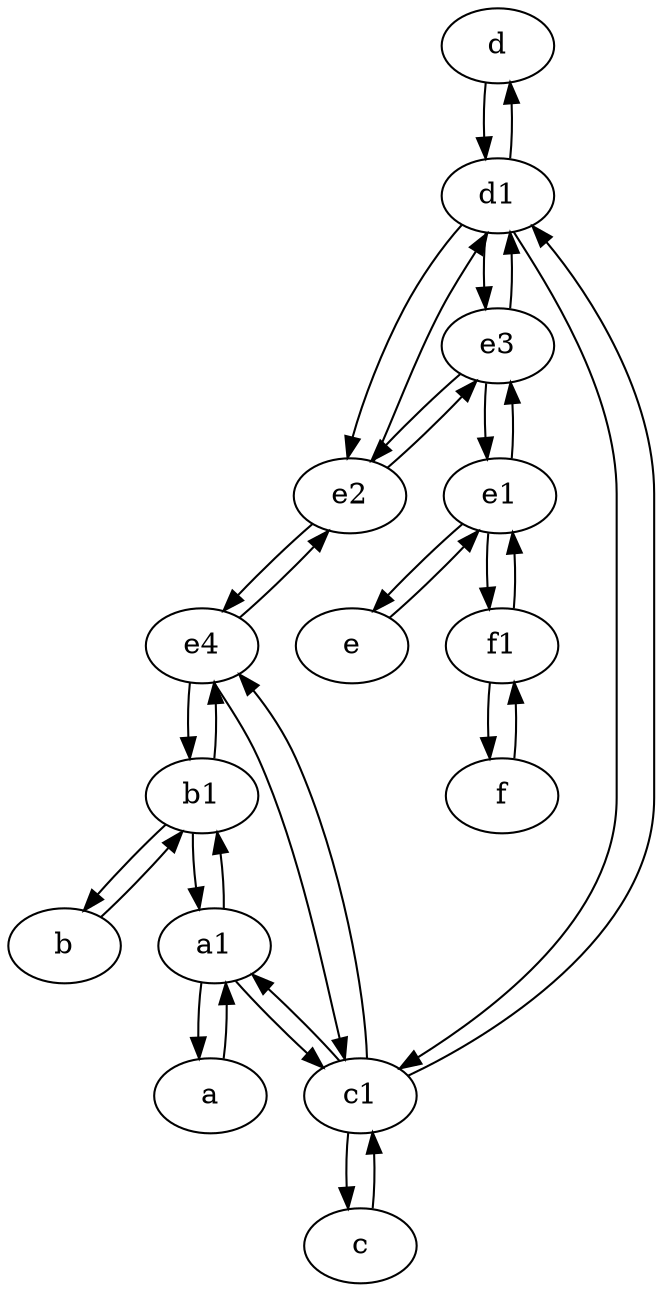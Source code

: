 digraph  {
	d [pos="20,30!"];
	f1;
	b [pos="50,20!"];
	b1 [pos="45,20!"];
	e1 [pos="25,45!"];
	f [pos="15,45!"];
	e2;
	e4;
	a [pos="40,10!"];
	e [pos="30,50!"];
	a1 [pos="40,15!"];
	c1 [pos="30,15!"];
	e3;
	c [pos="20,10!"];
	d1 [pos="25,30!"];
	a1 -> c1;
	e3 -> e1;
	b1 -> a1;
	e4 -> e2;
	c1 -> e4;
	e4 -> c1;
	e1 -> f1;
	a -> a1;
	d -> d1;
	c -> c1;
	e3 -> d1;
	b -> b1;
	f1 -> e1;
	e2 -> e4;
	b1 -> e4;
	e1 -> e3;
	e3 -> e2;
	e1 -> e;
	f1 -> f;
	a1 -> b1;
	e2 -> d1;
	c1 -> d1;
	e -> e1;
	f -> f1;
	d1 -> e3;
	b1 -> b;
	c1 -> a1;
	a1 -> a;
	e2 -> e3;
	d1 -> c1;
	e4 -> b1;
	d1 -> e2;
	d1 -> d;
	c1 -> c;

	}